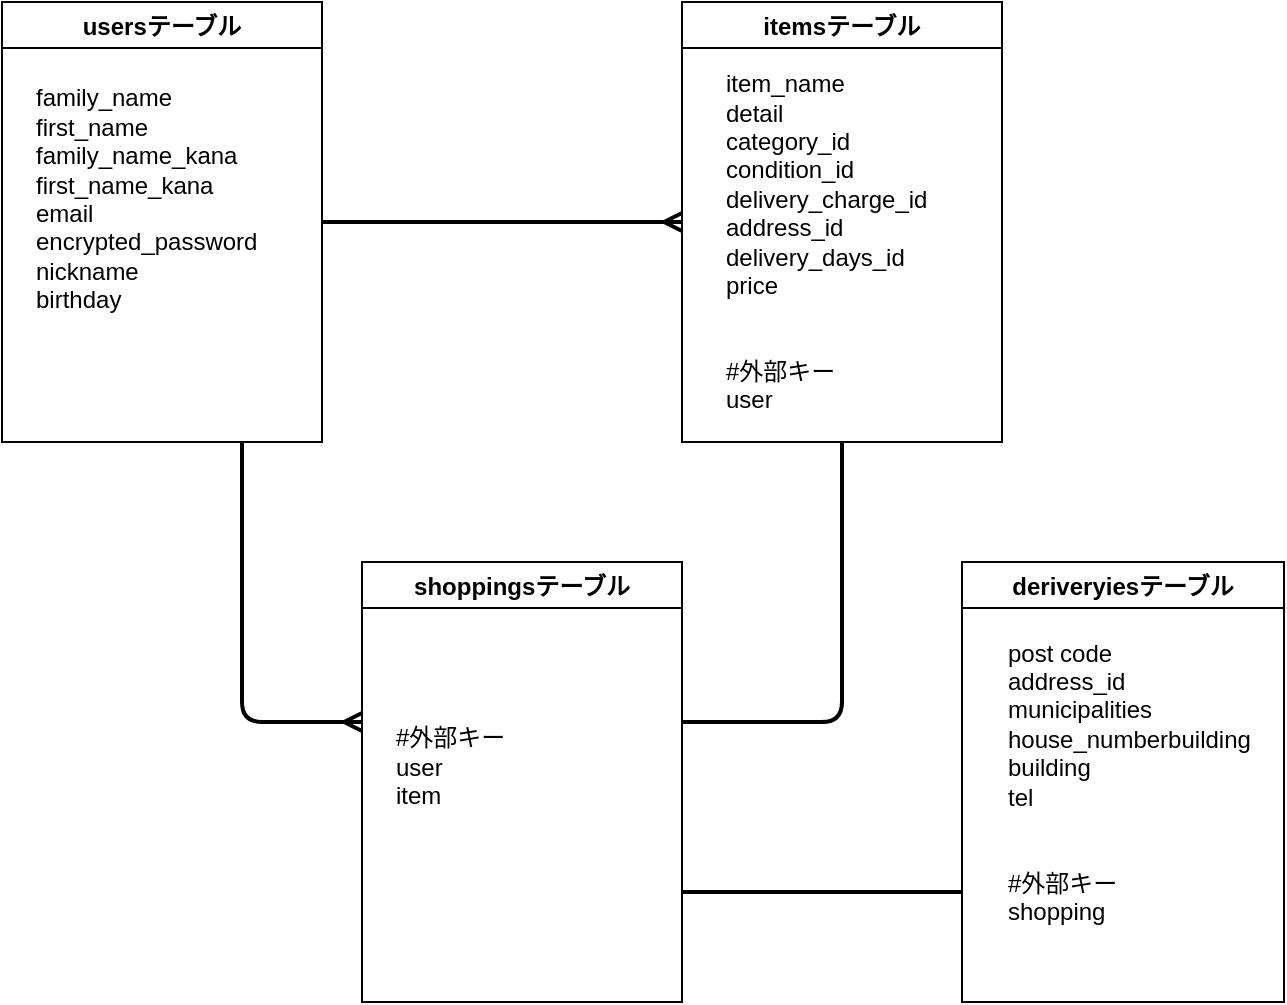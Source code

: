 <mxfile>
    <diagram id="8DmSmFLWkq_0WRvq00CH" name="ページ1">
        <mxGraphModel dx="311" dy="396" grid="1" gridSize="10" guides="1" tooltips="1" connect="1" arrows="1" fold="1" page="1" pageScale="1" pageWidth="827" pageHeight="1169" math="0" shadow="0">
            <root>
                <mxCell id="0"/>
                <mxCell id="1" parent="0"/>
                <mxCell id="11" style="edgeStyle=none;html=1;endArrow=ERmany;endFill=0;entryX=0;entryY=0.5;entryDx=0;entryDy=0;strokeWidth=2;jumpSize=7;targetPerimeterSpacing=12;" parent="1" target="5" edge="1">
                    <mxGeometry relative="1" as="geometry">
                        <mxPoint x="370" y="150" as="targetPoint"/>
                        <mxPoint x="200" y="150" as="sourcePoint"/>
                    </mxGeometry>
                </mxCell>
                <mxCell id="13" style="edgeStyle=orthogonalEdgeStyle;jumpSize=7;html=1;exitX=0.75;exitY=1;exitDx=0;exitDy=0;endArrow=ERmany;endFill=0;strokeWidth=2;" parent="1" source="2" edge="1">
                    <mxGeometry relative="1" as="geometry">
                        <mxPoint x="220" y="400" as="targetPoint"/>
                        <Array as="points">
                            <mxPoint x="160" y="400"/>
                        </Array>
                    </mxGeometry>
                </mxCell>
                <mxCell id="2" value="usersテーブル" style="swimlane;" parent="1" vertex="1">
                    <mxGeometry x="40" y="40" width="160" height="220" as="geometry">
                        <mxRectangle x="50" y="60" width="90" height="23" as="alternateBounds"/>
                    </mxGeometry>
                </mxCell>
                <mxCell id="3" value="family_name&lt;br&gt;first_name&lt;br&gt;family_name_kana&lt;br&gt;first_name_kana&lt;br&gt;email&lt;br&gt;&lt;div&gt;&lt;span&gt;encrypted_password&lt;/span&gt;&lt;/div&gt;&lt;div&gt;&lt;span&gt;nickname&lt;/span&gt;&lt;/div&gt;&lt;div&gt;&lt;span&gt;birthday&lt;/span&gt;&lt;/div&gt;&lt;div&gt;&lt;span&gt;&lt;br&gt;&lt;/span&gt;&lt;/div&gt;&lt;div&gt;&lt;span&gt;&lt;br&gt;&lt;/span&gt;&lt;/div&gt;&lt;div&gt;&lt;br&gt;&lt;/div&gt;" style="text;html=1;resizable=0;autosize=1;align=left;verticalAlign=middle;points=[];fillColor=none;strokeColor=none;rounded=0;dashed=1;" parent="2" vertex="1">
                    <mxGeometry x="15" y="45" width="130" height="150" as="geometry"/>
                </mxCell>
                <mxCell id="14" style="edgeStyle=orthogonalEdgeStyle;jumpSize=7;html=1;exitX=0.5;exitY=1;exitDx=0;exitDy=0;endArrow=none;endFill=0;strokeWidth=2;" parent="1" source="5" edge="1">
                    <mxGeometry relative="1" as="geometry">
                        <mxPoint x="380" y="400" as="targetPoint"/>
                        <Array as="points">
                            <mxPoint x="460" y="400"/>
                            <mxPoint x="400" y="400"/>
                        </Array>
                    </mxGeometry>
                </mxCell>
                <mxCell id="5" value="itemsテーブル" style="swimlane;" parent="1" vertex="1">
                    <mxGeometry x="380" y="40" width="160" height="220" as="geometry">
                        <mxRectangle x="50" y="60" width="90" height="23" as="alternateBounds"/>
                    </mxGeometry>
                </mxCell>
                <mxCell id="6" value="item_name&lt;br&gt;detail&lt;br&gt;category_id&lt;br&gt;condition_id&lt;br&gt;delivery_charge_id&lt;br&gt;address_id&lt;br&gt;delivery_days_id&lt;br&gt;price&lt;br&gt;&lt;br&gt;&lt;br&gt;#外部キー&lt;br&gt;user" style="text;html=1;resizable=0;autosize=1;align=left;verticalAlign=middle;points=[];fillColor=none;strokeColor=none;rounded=0;dashed=1;" parent="5" vertex="1">
                    <mxGeometry x="20" y="35" width="120" height="170" as="geometry"/>
                </mxCell>
                <mxCell id="17" style="edgeStyle=none;jumpSize=7;html=1;exitX=1;exitY=0.75;exitDx=0;exitDy=0;entryX=0;entryY=0.75;entryDx=0;entryDy=0;endArrow=none;endFill=0;strokeWidth=2;" parent="1" source="7" target="9" edge="1">
                    <mxGeometry relative="1" as="geometry"/>
                </mxCell>
                <mxCell id="7" value="shoppingsテーブル" style="swimlane;" parent="1" vertex="1">
                    <mxGeometry x="220" y="320" width="160" height="220" as="geometry">
                        <mxRectangle x="50" y="60" width="90" height="23" as="alternateBounds"/>
                    </mxGeometry>
                </mxCell>
                <mxCell id="8" value="&lt;br&gt;&lt;div&gt;&lt;span&gt;#外部キー&lt;/span&gt;&lt;/div&gt;&lt;div&gt;user&lt;/div&gt;&lt;div&gt;&lt;span&gt;i&lt;/span&gt;&lt;span&gt;tem&lt;/span&gt;&lt;/div&gt;" style="text;html=1;resizable=0;autosize=1;align=left;verticalAlign=middle;points=[];fillColor=none;strokeColor=none;rounded=0;dashed=1;" parent="7" vertex="1">
                    <mxGeometry x="15" y="65" width="70" height="60" as="geometry"/>
                </mxCell>
                <mxCell id="9" value="deriveryiesテーブル" style="swimlane;" parent="1" vertex="1">
                    <mxGeometry x="520" y="320" width="161" height="220" as="geometry">
                        <mxRectangle x="50" y="60" width="90" height="23" as="alternateBounds"/>
                    </mxGeometry>
                </mxCell>
                <mxCell id="10" value="post code&lt;br&gt;address_id&lt;br&gt;municipalities&lt;br&gt;house_numberbuilding&lt;br&gt;building&lt;br&gt;tel&lt;br&gt;&lt;br&gt;&lt;br&gt;#外部キー&lt;br&gt;shopping" style="text;html=1;resizable=0;autosize=1;align=left;verticalAlign=middle;points=[];fillColor=none;strokeColor=none;rounded=0;dashed=1;" parent="9" vertex="1">
                    <mxGeometry x="21" y="40" width="140" height="140" as="geometry"/>
                </mxCell>
            </root>
        </mxGraphModel>
    </diagram>
</mxfile>